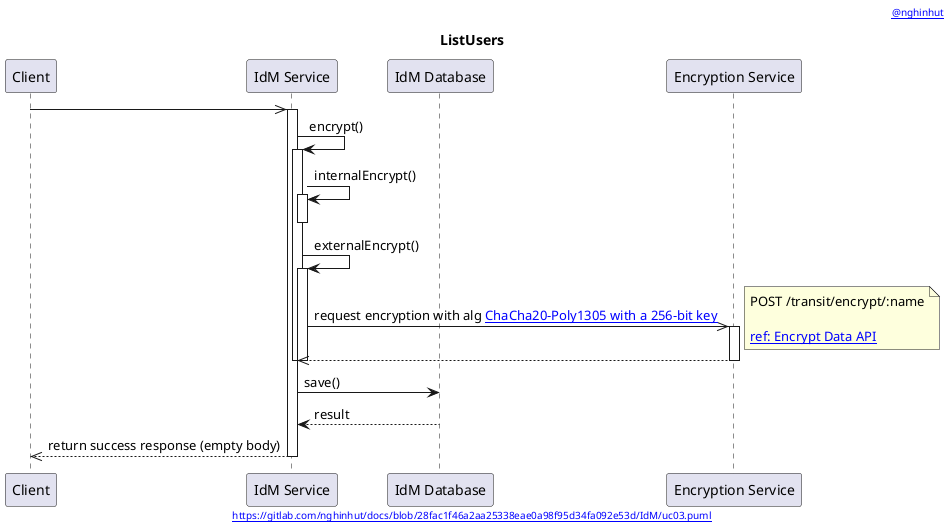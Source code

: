 @startuml
'-----START auto generated metadata please keep comment here to allow auto update-----
'-----DON'T EDIT THIS SECTION, INSTEAD RE-RUN prebuild.sh TO UPDATE-----
header [[www.nghinhut.dev?from=http%5C%3A%5C%2F%5C%2Fwww%5C.plantuml%5C.com%5C%2Fplantuml%5C%2Fproxy%3Ffmt%3Dsvg%5C%26src%3Dhttps%5C%3A%5C%2F%5C%2Fgitlab%5C.com%5C%2Fnghinhut%5C%2Fdocs%5C%2Fraw%5C%2F28fac1f46a2aa25338eae0a98f95d34fa092e53d%5C%2FIdM%5C%2Fuc03%5C.puml%0A @nghinhut]]
footer [[http://www.plantuml.com/plantuml/proxy?fmt=svg&src=https://gitlab.com/nghinhut/docs/raw/28fac1f46a2aa25338eae0a98f95d34fa092e53d/IdM/uc03.puml https://gitlab.com/nghinhut/docs/blob/28fac1f46a2aa25338eae0a98f95d34fa092e53d/IdM/uc03.puml]]
'-----END auto generated metadata please keep comment here to allow auto update-----
title ListUsers

participant "Client" as client
participant "IdM Service" as idm
participant "IdM Database" as db
participant "Encryption Service" as es

client ->> idm
activate idm

idm -> idm : encrypt()
activate idm
idm -> idm : internalEncrypt()
activate idm
deactivate idm

idm -> idm : externalEncrypt()
activate idm
idm ->> es : request encryption with alg [[https://www.vaultproject.io/docs/secrets/transit/index.html#chacha20-poly1305 ChaCha20-Poly1305 with a 256-bit key]]
note right
    POST /transit/encrypt/:name

    [[https://www.vaultproject.io/api/secret/transit/index.html#encrypt-data ref: Encrypt Data API]]
end note
activate es
idm <<-- es
deactivate es
deactivate idm
deactivate idm

idm -> db : save()
idm <-- db : result

client <<-- idm : return success response (empty body)
deactivate idm

@enduml
